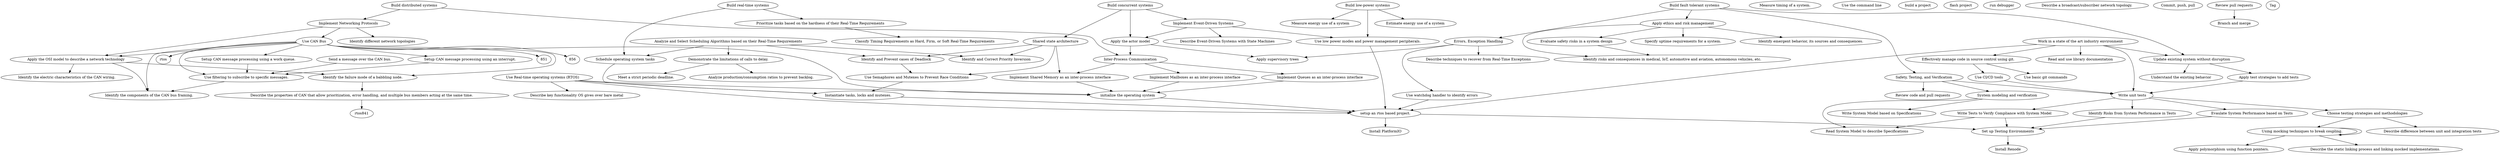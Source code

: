 digraph G {
    rtos0 [label="Build real-time systems"];
    rtos0 -> {rtos04, rtos01};
    rtos00 [label="Classify Timing Requirements as Hard, Firm, or Soft Real-Time Requirements"];
    rtos01 [label="Prioritize tasks based on the hardness of their Real-Time Requirements"];
    rtos01 -> rtos00;
    rtos02 [label="Analyze and Select Scheduling Algorithms based on their Real-Time Requirements"];
    rtos02 -> {rtos112, rtos111, rtos04, rtos05};
    rtos05 [label="Demonstrate the limitations of calls to delay."];
    rtos05 -> {rtos051, rtos052};
    rtos051 [label="Meet a strict periodic deadline."];
    rtos052 [label="Analyze production/consumption ratios to prevent backlog."];
    rtos053 [label="Measure timing of a system."];

    rtos04 [label="Schedule operating system tasks"]
    rtos04 -> rtos033;
    rtos03 [label="Use Real-time operating systems (RTOS)"];
    rtos03 -> {rtos030, rtos031, rtos032, rtos033};
    rtos030 [label="Describe key functionality OS gives over bare metal"];
    rtos031 [label="setup an rtos based project."];
    rtos031 -> {rtos0310, rtos314, rtos0310};
    rtos0310 [label="Install PlatformIO"];
    rtos0311 [label="Use the command line"];
    rtos 03110 [label="build a project"];
    rtos 03111 [label="flash project"];
    rtos 03112 [label="run debugger"];
    rtos032 [label="initialize the operating system"];
    rtos032 -> {rtos031};
    rtos033 [label="Instantiate tasks, locks and mutexes."];
    rtos033 -> {rtos031}
    rtos1 [label="Build concurrent systems"];
    rtos1 -> {rtos10, rtos11, rtos12};
    rtos10 [label="Apply the actor model"];
    rtos10 -> {rtos212, rtos81, rtos212};
    rtos11 [label="Shared state architecture"];
    rtos11 -> {rtos110, rtos111, rtos112, rtos812};
    rtos110 [label="Use Semaphores and Mutexes to Prevent Race Conditions"];
    rtos110 -> {rtos033};
    rtos111 [label="Identify and Prevent cases of Deadlock"];
    rtos111 -> {rtos110};
    rtos112 [label="Identify and Correct Priority Inversion"];
    rtos12 [label="Implement Event-Driven Systems"];
    rtos12 -> rtos53;
    rtos12 -> {rtos120};
    rtos120 [label="Describe Event-Driven Systems with State Machines"];
    rtos12 -> rtos10;
    rtos2 [label="Build fault tolerant systems"];
    rtos2 -> {rtos21, rtos7, rtos3, rtos32};
    rtos21 [label="Errors, Exception Handling"];
    rtos21 -> {rtos210, rtos211, rtos212};
    rtos210 [label="Use watchdog handler to identify errors"];
    rtos210 -> rtos031
    rtos211 [label="Describe techniques to recover from Real-Time Exceptions"];
    rtos212 [label="Apply supervisory trees"];
    rtos3 [label="Safety, Testing, and Verification"];
    rtos3 -> {rtos30, rtos31, rtos6};
    rtos30 [label="System modeling and verification"];
    rtos30 -> { rtos300, rtos301};
    rtos300 [label="Write System Model based on Specifications"];
    rtos301 [label="Read System Model to describe Specifications"];
    rtos31 [label="Write unit tests"];
    rtos31 -> { rtos310, rtos311, rtos312, rtos313};
    rtos310 [label="Choose testing strategies and methodologies"];
    rtos310 -> {rtos315,rtos316};
    rtos314 [label="Set up Testing Environments"];
    rtos315 [label="Describe difference between unit and integration tests"];
    rtos316 [label="Using mocking techniques to break coupling."];
    rtos316 -> {rtos3160, rtos3161 rtos316};
    rtos3160 [label="Apply polymorphism using function pointers."];
    rtos3161 [label="Create conditional definitions using preprocessor macros."];
    rtos3161 [label="Describe the static linking process and linking mocked implementations."];
    rtos314 -> {rtos3140};
    rtos3140 [label="Install Renode"];
    rtos311 [label="Write Tests to Verify Compliance with System Model"];
    rtos312 [label="Evaulate System Performance based on Tests"];
    rtos313 [label="Identify Risks from System Performance in Tests"];
    rtos32 [label="Update existing system without disruption"];
    rtos311 -> {rtos314, rtos301};
    rtos312 -> rtos314;
    rtos313 -> rtos314;
    rtos32 -> {rtos320, rtos321};
    rtos320 [label="Understand the existing behavior"];
    rtos321 [label="Apply test strategies to add tests"];
    rtos321 -> {rtos31};
    rtos5 [label="Build low-power systems"];
    rtos5 -> { rtos51, rtos52, rtos53 };
    rtos51 [label="Estimate energy use of a system"];
    rtos52 [label="Measure energy use of a system"];
    rtos53 [label="Use low power modes and power management peripherals."];
    rtos53 -> rtos031
    rtos6 [label="Review code and pull requests"];
    rtos7 [label="Apply ethics and risk management"];
    rtos7 -> { rtos70, rtos71, rtos72, rtos73 };
    rtos70 [label="Identify risks and consequences in medical, IoT, automotive and aviation, autonomous vehicles, etc."];
    rtos71 [label="Evaluate safety risks in a system design"];
    rtos71 -> {rtos70};
    rtos72 [label="Specify uptime requirements for a system."];
    rtos73 [label="Identify emergent behavior, its sources and consequences."];
    rtos8 [label="Build distributed systems"];
    rtos8 -> {rtos81, rtos82}
    rtos81 [label="Inter-Process Communication"];
    rtos81 -> { rtos810, rtos811, rtos812};
    rtos810 [label="Implement Queues as an inter-process interface"];
    rtos811 [label="Implement Mailboxes as an inter-process interface"];
    rtos812 [label="Implement Shared Memory as an inter-process interface"];
    rtos810 -> rtos032;
    rtos811 -> rtos032;
    rtos812 -> rtos032;
    rtos82 [label="Implement Networking Protocols"];
    rtos82 -> {rtos820, rtos821, rtos85};
    rtos85 [label="Use CAN Bus"];
    rtos85 -> {rtos032, rtos821, 851, rtos852, rtos853, rtos854, rtos855, rtos 856, rtos857};
    rtos820 [label="Identify different network topologies"];
    rtos8201 [label="Describe a broadcast/subscriber network topology."];
    rtos821 [label="Apply the OSI model to describe a network technology"];
    rtos821 -> {rtos851, rtos852, rtos857};
    rtos851 [label="Identify the electric characteristics of the CAN wiring."]
    rtos850 [label="Describe the properties of CAN that allow prioritization, error handling, and multiple bus members acting at the same time."];
    rtos852 [label="Identify the failure mode of a babbling node."];
    rtos852 -> rtos850;
    rtos850 -> rtos841;
    rtos853 [label="Use filtering to subscribe to specific messages."];
    rtos853 -> rtos857;
    rtos854 [label="Setup CAN message processing using a work queue."];
    rtos855 [label="Setup CAN message processing using an interrupt."];
    rtos854 -> rtos853;
    rtos855 -> rtos853;
    rtos856 [label="Send a message over the CAN bus."];
    rtos856 -> rtos853;
    rtos857 [label="Identify the components of the CAN bus framing."];
    { rank=same; rtos0; rtos1; rtos2; rtos8; rtos5}

    rtos9 [label="Work in a state of the art industry environment"]
    rtos9 -> {rtos31, rtos031, rtos90, rtos94, rtos32}
    rtos90 [label="Effectively manage code in source control using git."]
    rtos91 [label="Use basic git commands"]
    rtos910 [label="Commit, push, pull"]
    rtos911 [label="Branch and merge"]
    rtos912 [label="Tag"]
    rtos90 -> {rtos91, rtos92}
    rtos92 [label="Use CI/CD tools"]
    rtos92 -> rtos31
    rtos93 [label="Review pull requests"]
    rtos93 -> rtos911
    rtos94 [label="Read and use library documentation"]
}
